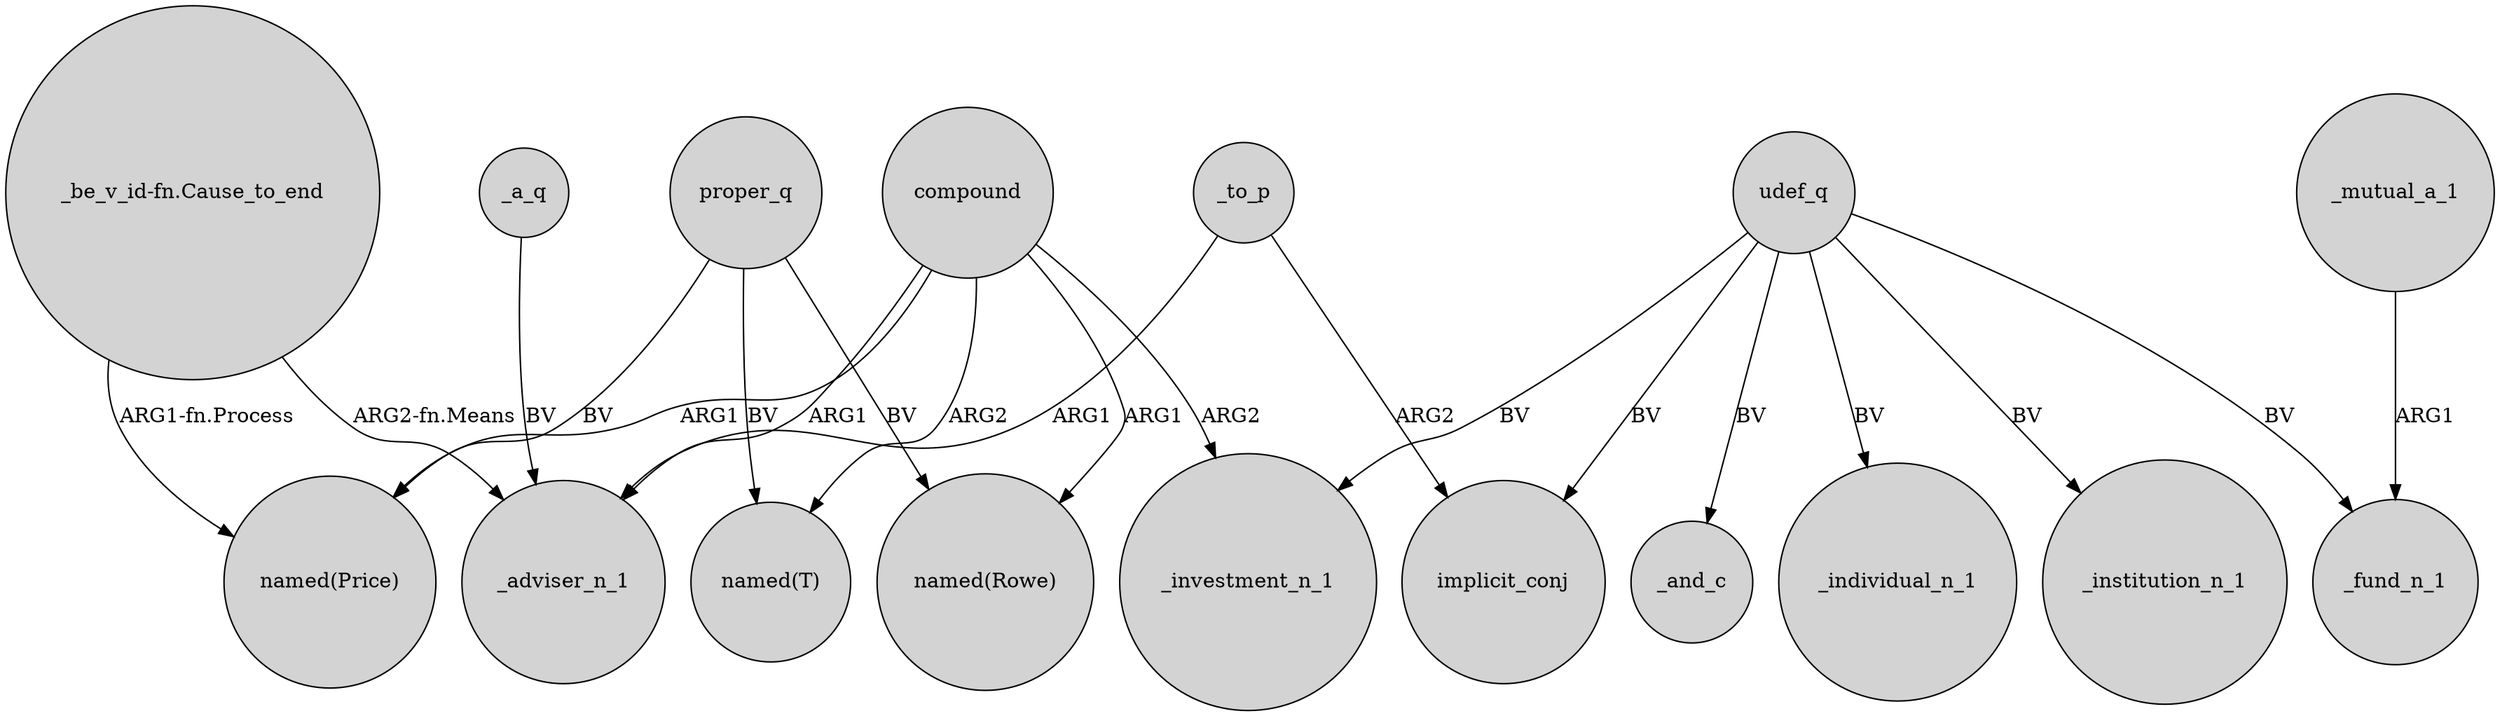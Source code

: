 digraph {
	node [shape=circle style=filled]
	_to_p -> _adviser_n_1 [label=ARG1]
	proper_q -> "named(Rowe)" [label=BV]
	compound -> _investment_n_1 [label=ARG2]
	udef_q -> _fund_n_1 [label=BV]
	compound -> "named(T)" [label=ARG2]
	udef_q -> _and_c [label=BV]
	"_be_v_id-fn.Cause_to_end" -> _adviser_n_1 [label="ARG2-fn.Means"]
	udef_q -> _individual_n_1 [label=BV]
	"_be_v_id-fn.Cause_to_end" -> "named(Price)" [label="ARG1-fn.Process"]
	_a_q -> _adviser_n_1 [label=BV]
	compound -> "named(Rowe)" [label=ARG1]
	_mutual_a_1 -> _fund_n_1 [label=ARG1]
	udef_q -> _investment_n_1 [label=BV]
	udef_q -> _institution_n_1 [label=BV]
	_to_p -> implicit_conj [label=ARG2]
	proper_q -> "named(T)" [label=BV]
	compound -> _adviser_n_1 [label=ARG1]
	compound -> "named(Price)" [label=ARG1]
	udef_q -> implicit_conj [label=BV]
	proper_q -> "named(Price)" [label=BV]
}
